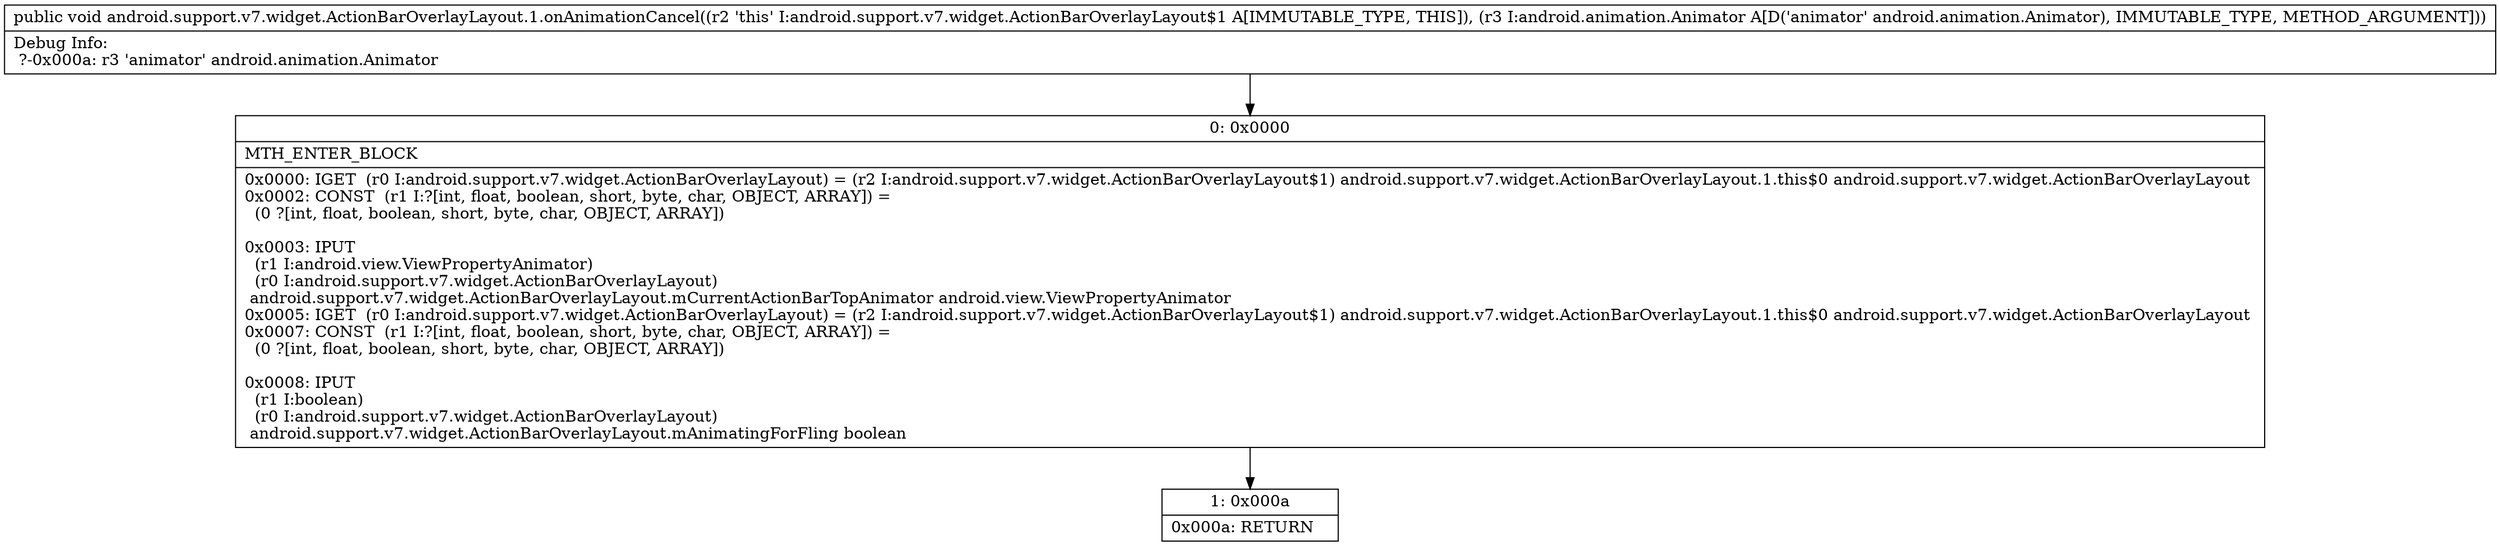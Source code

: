 digraph "CFG forandroid.support.v7.widget.ActionBarOverlayLayout.1.onAnimationCancel(Landroid\/animation\/Animator;)V" {
Node_0 [shape=record,label="{0\:\ 0x0000|MTH_ENTER_BLOCK\l|0x0000: IGET  (r0 I:android.support.v7.widget.ActionBarOverlayLayout) = (r2 I:android.support.v7.widget.ActionBarOverlayLayout$1) android.support.v7.widget.ActionBarOverlayLayout.1.this$0 android.support.v7.widget.ActionBarOverlayLayout \l0x0002: CONST  (r1 I:?[int, float, boolean, short, byte, char, OBJECT, ARRAY]) = \l  (0 ?[int, float, boolean, short, byte, char, OBJECT, ARRAY])\l \l0x0003: IPUT  \l  (r1 I:android.view.ViewPropertyAnimator)\l  (r0 I:android.support.v7.widget.ActionBarOverlayLayout)\l android.support.v7.widget.ActionBarOverlayLayout.mCurrentActionBarTopAnimator android.view.ViewPropertyAnimator \l0x0005: IGET  (r0 I:android.support.v7.widget.ActionBarOverlayLayout) = (r2 I:android.support.v7.widget.ActionBarOverlayLayout$1) android.support.v7.widget.ActionBarOverlayLayout.1.this$0 android.support.v7.widget.ActionBarOverlayLayout \l0x0007: CONST  (r1 I:?[int, float, boolean, short, byte, char, OBJECT, ARRAY]) = \l  (0 ?[int, float, boolean, short, byte, char, OBJECT, ARRAY])\l \l0x0008: IPUT  \l  (r1 I:boolean)\l  (r0 I:android.support.v7.widget.ActionBarOverlayLayout)\l android.support.v7.widget.ActionBarOverlayLayout.mAnimatingForFling boolean \l}"];
Node_1 [shape=record,label="{1\:\ 0x000a|0x000a: RETURN   \l}"];
MethodNode[shape=record,label="{public void android.support.v7.widget.ActionBarOverlayLayout.1.onAnimationCancel((r2 'this' I:android.support.v7.widget.ActionBarOverlayLayout$1 A[IMMUTABLE_TYPE, THIS]), (r3 I:android.animation.Animator A[D('animator' android.animation.Animator), IMMUTABLE_TYPE, METHOD_ARGUMENT]))  | Debug Info:\l  ?\-0x000a: r3 'animator' android.animation.Animator\l}"];
MethodNode -> Node_0;
Node_0 -> Node_1;
}

